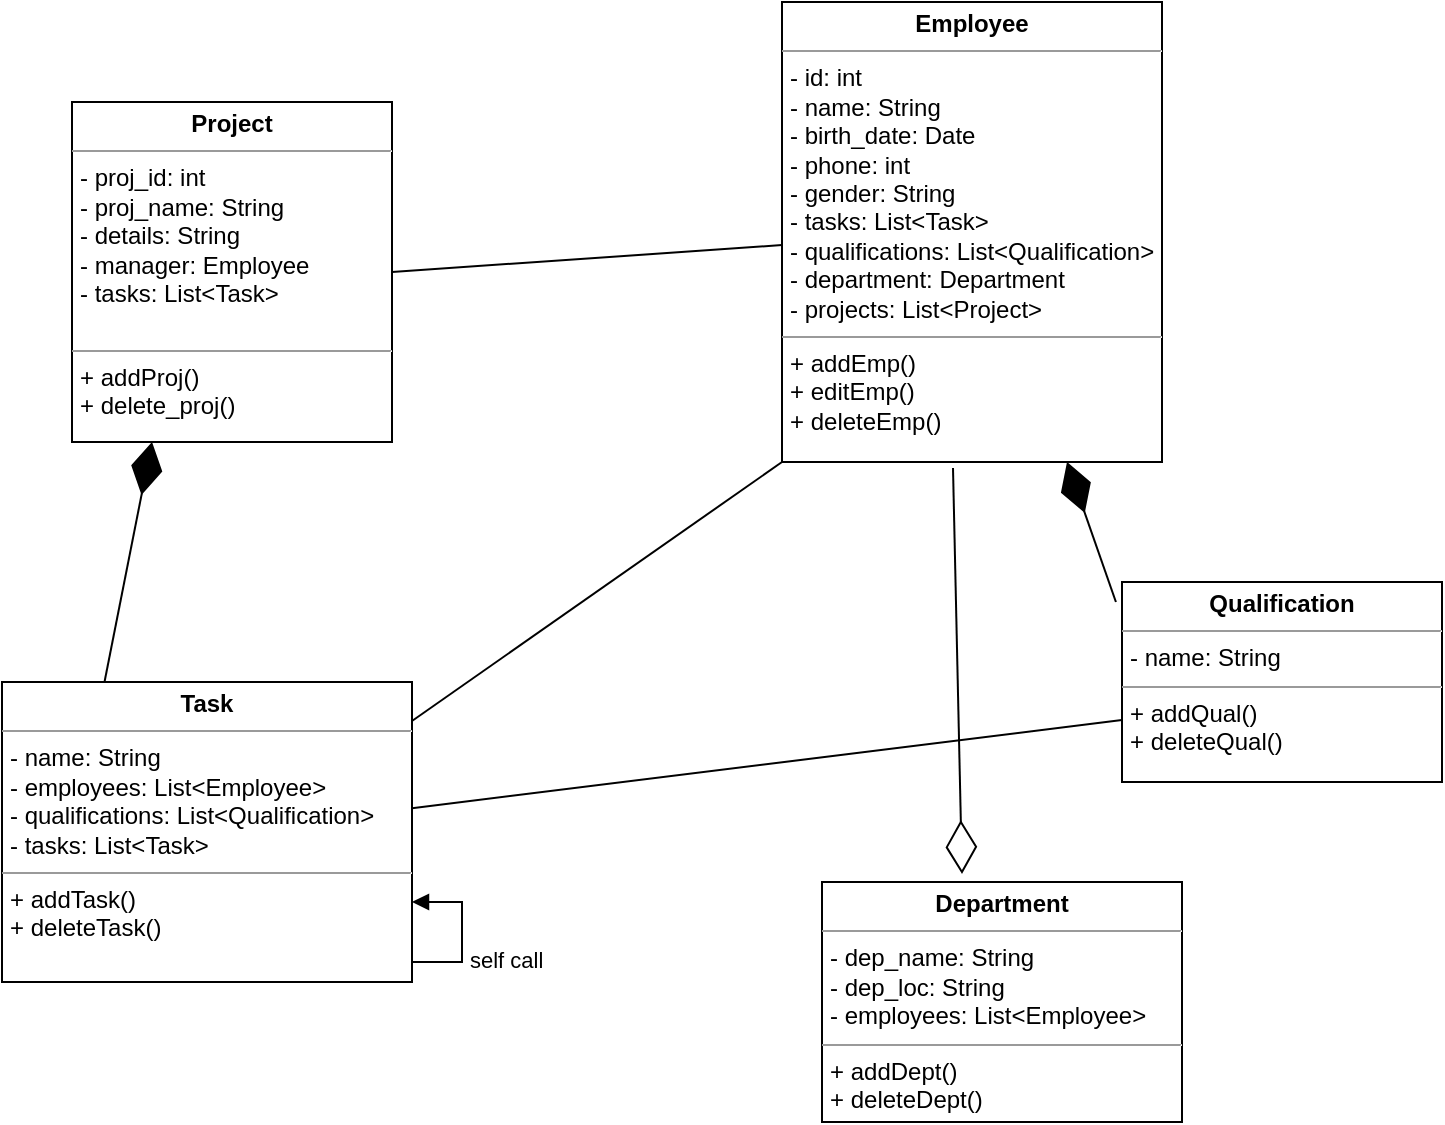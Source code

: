 <mxfile version="20.2.0" type="github">
  <diagram id="Pp36j_mKQcPenpa2n8PQ" name="Page-1">
    <mxGraphModel dx="1054" dy="482" grid="1" gridSize="10" guides="1" tooltips="1" connect="1" arrows="1" fold="1" page="1" pageScale="1" pageWidth="850" pageHeight="1100" math="0" shadow="0">
      <root>
        <mxCell id="0" />
        <mxCell id="1" parent="0" />
        <mxCell id="JjqADpXJpMOCgIi0J_wF-36" value="" style="endArrow=diamondThin;endFill=1;endSize=24;html=1;rounded=0;entryX=0.25;entryY=1;entryDx=0;entryDy=0;exitX=0.25;exitY=0;exitDx=0;exitDy=0;" parent="1" source="8zKiFMvIt5Ifi8QIb3G6-16" target="8zKiFMvIt5Ifi8QIb3G6-15" edge="1">
          <mxGeometry width="160" relative="1" as="geometry">
            <mxPoint x="175" y="680" as="sourcePoint" />
            <mxPoint x="175.06" y="575.01" as="targetPoint" />
          </mxGeometry>
        </mxCell>
        <mxCell id="JjqADpXJpMOCgIi0J_wF-48" value="" style="endArrow=diamondThin;endFill=1;endSize=24;html=1;rounded=0;entryX=0.75;entryY=1;entryDx=0;entryDy=0;exitX=-0.019;exitY=0.1;exitDx=0;exitDy=0;exitPerimeter=0;" parent="1" source="8zKiFMvIt5Ifi8QIb3G6-25" target="8zKiFMvIt5Ifi8QIb3G6-7" edge="1">
          <mxGeometry width="160" relative="1" as="geometry">
            <mxPoint x="640" y="645" as="sourcePoint" />
            <mxPoint x="573.06" y="635.01" as="targetPoint" />
          </mxGeometry>
        </mxCell>
        <mxCell id="8zKiFMvIt5Ifi8QIb3G6-1" value="" style="endArrow=none;html=1;rounded=0;exitX=1;exitY=0.5;exitDx=0;exitDy=0;" edge="1" parent="1" source="8zKiFMvIt5Ifi8QIb3G6-15" target="8zKiFMvIt5Ifi8QIb3G6-7">
          <mxGeometry width="50" height="50" relative="1" as="geometry">
            <mxPoint x="290" y="525" as="sourcePoint" />
            <mxPoint x="450" y="525" as="targetPoint" />
          </mxGeometry>
        </mxCell>
        <mxCell id="8zKiFMvIt5Ifi8QIb3G6-2" value="" style="endArrow=none;html=1;rounded=0;entryX=0;entryY=1;entryDx=0;entryDy=0;" edge="1" parent="1" target="8zKiFMvIt5Ifi8QIb3G6-7">
          <mxGeometry width="50" height="50" relative="1" as="geometry">
            <mxPoint x="280" y="720" as="sourcePoint" />
            <mxPoint x="450" y="630" as="targetPoint" />
            <Array as="points" />
          </mxGeometry>
        </mxCell>
        <mxCell id="8zKiFMvIt5Ifi8QIb3G6-3" value="" style="endArrow=none;html=1;rounded=0;exitX=1;exitY=0.5;exitDx=0;exitDy=0;entryX=0.006;entryY=0.689;entryDx=0;entryDy=0;entryPerimeter=0;" edge="1" parent="1" target="8zKiFMvIt5Ifi8QIb3G6-25">
          <mxGeometry width="50" height="50" relative="1" as="geometry">
            <mxPoint x="280" y="755" as="sourcePoint" />
            <mxPoint x="640" y="705" as="targetPoint" />
          </mxGeometry>
        </mxCell>
        <mxCell id="8zKiFMvIt5Ifi8QIb3G6-4" value="" style="endArrow=diamondThin;endFill=0;endSize=24;html=1;rounded=0;exitX=0.45;exitY=1.013;exitDx=0;exitDy=0;exitPerimeter=0;" edge="1" parent="1" source="8zKiFMvIt5Ifi8QIb3G6-7">
          <mxGeometry width="160" relative="1" as="geometry">
            <mxPoint x="450" y="670" as="sourcePoint" />
            <mxPoint x="570" y="786" as="targetPoint" />
          </mxGeometry>
        </mxCell>
        <mxCell id="8zKiFMvIt5Ifi8QIb3G6-7" value="&lt;p style=&quot;margin:0px;margin-top:4px;text-align:center;&quot;&gt;&lt;b&gt;Employee&lt;/b&gt;&lt;/p&gt;&lt;hr size=&quot;1&quot;&gt;&lt;p style=&quot;margin:0px;margin-left:4px;&quot;&gt;- id: int&lt;/p&gt;&lt;p style=&quot;margin:0px;margin-left:4px;&quot;&gt;- name: String&lt;/p&gt;&lt;p style=&quot;margin:0px;margin-left:4px;&quot;&gt;- birth_date: Date&lt;/p&gt;&lt;p style=&quot;margin:0px;margin-left:4px;&quot;&gt;- phone: int&lt;/p&gt;&lt;p style=&quot;margin:0px;margin-left:4px;&quot;&gt;- gender: String&lt;/p&gt;&lt;p style=&quot;margin:0px;margin-left:4px;&quot;&gt;- tasks: List&amp;lt;Task&amp;gt;&lt;/p&gt;&lt;p style=&quot;margin:0px;margin-left:4px;&quot;&gt;- qualifications: List&amp;lt;Qualification&amp;gt;&lt;/p&gt;&lt;p style=&quot;margin:0px;margin-left:4px;&quot;&gt;- department: Department&lt;/p&gt;&lt;p style=&quot;margin:0px;margin-left:4px;&quot;&gt;- projects: List&amp;lt;Project&amp;gt;&lt;/p&gt;&lt;hr size=&quot;1&quot;&gt;&lt;p style=&quot;margin:0px;margin-left:4px;&quot;&gt;+ addEmp()&lt;/p&gt;&lt;p style=&quot;margin:0px;margin-left:4px;&quot;&gt;+ editEmp()&lt;/p&gt;&lt;p style=&quot;margin:0px;margin-left:4px;&quot;&gt;+ deleteEmp()&lt;/p&gt;&lt;p style=&quot;margin:0px;margin-left:4px;&quot;&gt;&lt;br&gt;&lt;/p&gt;" style="verticalAlign=top;align=left;overflow=fill;fontSize=12;fontFamily=Helvetica;html=1;" vertex="1" parent="1">
          <mxGeometry x="480" y="350" width="190" height="230" as="geometry" />
        </mxCell>
        <mxCell id="8zKiFMvIt5Ifi8QIb3G6-15" value="&lt;p style=&quot;margin:0px;margin-top:4px;text-align:center;&quot;&gt;&lt;b&gt;Project&lt;/b&gt;&lt;/p&gt;&lt;hr size=&quot;1&quot;&gt;&lt;p style=&quot;margin:0px;margin-left:4px;&quot;&gt;- proj_id: int&lt;/p&gt;&lt;p style=&quot;margin:0px;margin-left:4px;&quot;&gt;- proj_name: String&lt;/p&gt;&lt;p style=&quot;margin:0px;margin-left:4px;&quot;&gt;- details: String&lt;/p&gt;&lt;p style=&quot;margin:0px;margin-left:4px;&quot;&gt;- manager: Employee&lt;/p&gt;&lt;p style=&quot;margin:0px;margin-left:4px;&quot;&gt;- tasks: List&amp;lt;Task&amp;gt;&lt;/p&gt;&lt;p style=&quot;margin:0px;margin-left:4px;&quot;&gt;&lt;br&gt;&lt;/p&gt;&lt;hr size=&quot;1&quot;&gt;&lt;p style=&quot;margin:0px;margin-left:4px;&quot;&gt;+ addProj()&lt;/p&gt;&lt;p style=&quot;margin:0px;margin-left:4px;&quot;&gt;+ delete_proj()&lt;/p&gt;" style="verticalAlign=top;align=left;overflow=fill;fontSize=12;fontFamily=Helvetica;html=1;" vertex="1" parent="1">
          <mxGeometry x="125" y="400" width="160" height="170" as="geometry" />
        </mxCell>
        <mxCell id="8zKiFMvIt5Ifi8QIb3G6-16" value="&lt;p style=&quot;margin:0px;margin-top:4px;text-align:center;&quot;&gt;&lt;b&gt;Task&lt;/b&gt;&lt;/p&gt;&lt;hr size=&quot;1&quot;&gt;&lt;p style=&quot;margin:0px;margin-left:4px;&quot;&gt;- name: String&lt;/p&gt;&lt;p style=&quot;margin:0px;margin-left:4px;&quot;&gt;- employees:&amp;nbsp;List&amp;lt;Employee&amp;gt;&lt;/p&gt;&lt;p style=&quot;margin:0px;margin-left:4px;&quot;&gt;- qualifications:&amp;nbsp;List&amp;lt;Qualification&amp;gt;&lt;/p&gt;&lt;p style=&quot;margin:0px;margin-left:4px;&quot;&gt;- tasks:&amp;nbsp;List&amp;lt;Task&amp;gt;&lt;/p&gt;&lt;hr size=&quot;1&quot;&gt;&lt;p style=&quot;margin:0px;margin-left:4px;&quot;&gt;+ addTask()&lt;/p&gt;&lt;p style=&quot;margin:0px;margin-left:4px;&quot;&gt;+ deleteTask()&lt;/p&gt;" style="verticalAlign=top;align=left;overflow=fill;fontSize=12;fontFamily=Helvetica;html=1;" vertex="1" parent="1">
          <mxGeometry x="90" y="690" width="205" height="150" as="geometry" />
        </mxCell>
        <mxCell id="8zKiFMvIt5Ifi8QIb3G6-21" value="self call" style="edgeStyle=orthogonalEdgeStyle;html=1;align=left;spacingLeft=2;endArrow=block;rounded=0;exitX=1;exitY=0.75;exitDx=0;exitDy=0;" edge="1" target="8zKiFMvIt5Ifi8QIb3G6-16" parent="1" source="8zKiFMvIt5Ifi8QIb3G6-16">
          <mxGeometry relative="1" as="geometry">
            <mxPoint x="310" y="800" as="sourcePoint" />
            <Array as="points">
              <mxPoint x="295" y="830" />
              <mxPoint x="320" y="830" />
              <mxPoint x="320" y="800" />
            </Array>
            <mxPoint x="330" y="830" as="targetPoint" />
          </mxGeometry>
        </mxCell>
        <mxCell id="8zKiFMvIt5Ifi8QIb3G6-24" value="&lt;p style=&quot;margin:0px;margin-top:4px;text-align:center;&quot;&gt;&lt;b&gt;Department&lt;/b&gt;&lt;/p&gt;&lt;hr size=&quot;1&quot;&gt;&lt;p style=&quot;margin:0px;margin-left:4px;&quot;&gt;- dep_name: String&lt;/p&gt;&lt;p style=&quot;margin:0px;margin-left:4px;&quot;&gt;- dep_loc: String&lt;/p&gt;&lt;p style=&quot;margin:0px;margin-left:4px;&quot;&gt;- employees:&amp;nbsp;List&amp;lt;Employee&amp;gt;&lt;/p&gt;&lt;hr size=&quot;1&quot;&gt;&lt;p style=&quot;margin:0px;margin-left:4px;&quot;&gt;+ addDept()&lt;/p&gt;&lt;p style=&quot;margin:0px;margin-left:4px;&quot;&gt;+ deleteDept()&lt;/p&gt;" style="verticalAlign=top;align=left;overflow=fill;fontSize=12;fontFamily=Helvetica;html=1;" vertex="1" parent="1">
          <mxGeometry x="500" y="790" width="180" height="120" as="geometry" />
        </mxCell>
        <mxCell id="8zKiFMvIt5Ifi8QIb3G6-25" value="&lt;p style=&quot;margin:0px;margin-top:4px;text-align:center;&quot;&gt;&lt;b&gt;Qualification&lt;/b&gt;&lt;/p&gt;&lt;hr size=&quot;1&quot;&gt;&lt;p style=&quot;margin:0px;margin-left:4px;&quot;&gt;- name: String&lt;/p&gt;&lt;hr size=&quot;1&quot;&gt;&lt;p style=&quot;margin:0px;margin-left:4px;&quot;&gt;+ addQual()&lt;/p&gt;&lt;p style=&quot;margin:0px;margin-left:4px;&quot;&gt;+ deleteQual()&lt;/p&gt;" style="verticalAlign=top;align=left;overflow=fill;fontSize=12;fontFamily=Helvetica;html=1;" vertex="1" parent="1">
          <mxGeometry x="650" y="640" width="160" height="100" as="geometry" />
        </mxCell>
      </root>
    </mxGraphModel>
  </diagram>
</mxfile>
